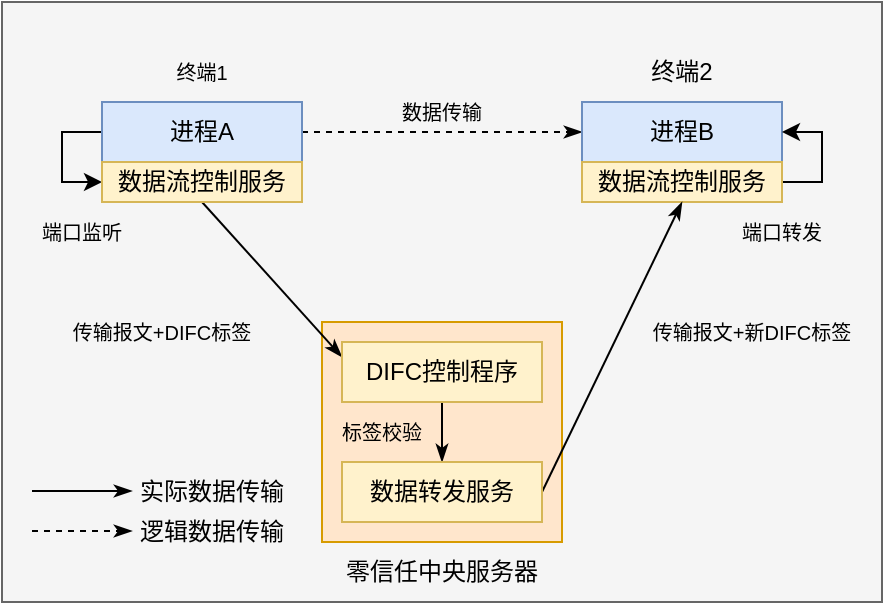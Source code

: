 <mxfile version="21.2.3" type="github">
  <diagram name="第 1 页" id="_AdC3UXNNpfVLF5-FPWQ">
    <mxGraphModel dx="1195" dy="657" grid="1" gridSize="10" guides="1" tooltips="1" connect="1" arrows="1" fold="1" page="1" pageScale="1" pageWidth="827" pageHeight="1169" math="0" shadow="0">
      <root>
        <mxCell id="0" />
        <mxCell id="1" parent="0" />
        <mxCell id="qwiT2n8gOrWuzKAztq28-1" value="" style="rounded=0;whiteSpace=wrap;html=1;fillColor=#f5f5f5;fontColor=#333333;strokeColor=#666666;" vertex="1" parent="1">
          <mxGeometry x="200" y="150" width="440" height="300" as="geometry" />
        </mxCell>
        <mxCell id="qwiT2n8gOrWuzKAztq28-14" value="" style="rounded=0;whiteSpace=wrap;html=1;fillColor=#ffe6cc;strokeColor=#d79b00;" vertex="1" parent="1">
          <mxGeometry x="360" y="310" width="120" height="110" as="geometry" />
        </mxCell>
        <mxCell id="qwiT2n8gOrWuzKAztq28-10" style="edgeStyle=orthogonalEdgeStyle;rounded=0;orthogonalLoop=1;jettySize=auto;html=1;exitX=1;exitY=0.5;exitDx=0;exitDy=0;entryX=0;entryY=0.5;entryDx=0;entryDy=0;dashed=1;endArrow=classicThin;endFill=1;" edge="1" parent="1" source="qwiT2n8gOrWuzKAztq28-2" target="qwiT2n8gOrWuzKAztq28-5">
          <mxGeometry relative="1" as="geometry" />
        </mxCell>
        <mxCell id="qwiT2n8gOrWuzKAztq28-31" style="edgeStyle=elbowEdgeStyle;rounded=0;orthogonalLoop=1;jettySize=auto;html=1;exitX=0;exitY=0.5;exitDx=0;exitDy=0;entryX=0;entryY=0.5;entryDx=0;entryDy=0;" edge="1" parent="1" source="qwiT2n8gOrWuzKAztq28-2" target="qwiT2n8gOrWuzKAztq28-4">
          <mxGeometry relative="1" as="geometry">
            <Array as="points">
              <mxPoint x="230" y="230" />
            </Array>
          </mxGeometry>
        </mxCell>
        <mxCell id="qwiT2n8gOrWuzKAztq28-2" value="进程A" style="rounded=0;whiteSpace=wrap;html=1;fillColor=#dae8fc;strokeColor=#6c8ebf;" vertex="1" parent="1">
          <mxGeometry x="250" y="200" width="100" height="30" as="geometry" />
        </mxCell>
        <mxCell id="qwiT2n8gOrWuzKAztq28-21" style="rounded=0;orthogonalLoop=1;jettySize=auto;html=1;exitX=0.5;exitY=1;exitDx=0;exitDy=0;entryX=0;entryY=0.25;entryDx=0;entryDy=0;endArrow=classicThin;endFill=1;" edge="1" parent="1" source="qwiT2n8gOrWuzKAztq28-4" target="qwiT2n8gOrWuzKAztq28-19">
          <mxGeometry relative="1" as="geometry" />
        </mxCell>
        <mxCell id="qwiT2n8gOrWuzKAztq28-4" value="数据流控制服务" style="rounded=0;whiteSpace=wrap;html=1;fillColor=#fff2cc;strokeColor=#d6b656;" vertex="1" parent="1">
          <mxGeometry x="250" y="230" width="100" height="20" as="geometry" />
        </mxCell>
        <mxCell id="qwiT2n8gOrWuzKAztq28-5" value="进程B" style="rounded=0;whiteSpace=wrap;html=1;fillColor=#dae8fc;strokeColor=#6c8ebf;" vertex="1" parent="1">
          <mxGeometry x="490" y="200" width="100" height="30" as="geometry" />
        </mxCell>
        <mxCell id="qwiT2n8gOrWuzKAztq28-32" style="edgeStyle=elbowEdgeStyle;rounded=0;orthogonalLoop=1;jettySize=auto;html=1;exitX=1;exitY=0.5;exitDx=0;exitDy=0;entryX=1;entryY=0.5;entryDx=0;entryDy=0;" edge="1" parent="1" source="qwiT2n8gOrWuzKAztq28-6" target="qwiT2n8gOrWuzKAztq28-5">
          <mxGeometry relative="1" as="geometry">
            <Array as="points">
              <mxPoint x="610" y="230" />
            </Array>
          </mxGeometry>
        </mxCell>
        <mxCell id="qwiT2n8gOrWuzKAztq28-6" value="数据流控制服务" style="rounded=0;whiteSpace=wrap;html=1;fillColor=#fff2cc;strokeColor=#d6b656;" vertex="1" parent="1">
          <mxGeometry x="490" y="230" width="100" height="20" as="geometry" />
        </mxCell>
        <mxCell id="qwiT2n8gOrWuzKAztq28-11" value="&lt;span style=&quot;font-size: 10px;&quot;&gt;传输报文+DIFC标签&lt;/span&gt;" style="text;html=1;strokeColor=none;fillColor=none;align=center;verticalAlign=middle;whiteSpace=wrap;rounded=0;" vertex="1" parent="1">
          <mxGeometry x="220" y="300" width="120" height="30" as="geometry" />
        </mxCell>
        <mxCell id="qwiT2n8gOrWuzKAztq28-12" value="&lt;span style=&quot;font-size: 10px;&quot;&gt;传输报文+新DIFC标签&lt;/span&gt;" style="text;html=1;strokeColor=none;fillColor=none;align=center;verticalAlign=middle;whiteSpace=wrap;rounded=0;" vertex="1" parent="1">
          <mxGeometry x="510" y="300" width="130" height="30" as="geometry" />
        </mxCell>
        <mxCell id="qwiT2n8gOrWuzKAztq28-13" value="&lt;font style=&quot;font-size: 10px;&quot;&gt;数据传输&lt;/font&gt;" style="text;html=1;strokeColor=none;fillColor=none;align=center;verticalAlign=middle;whiteSpace=wrap;rounded=0;" vertex="1" parent="1">
          <mxGeometry x="390" y="190" width="60" height="30" as="geometry" />
        </mxCell>
        <mxCell id="qwiT2n8gOrWuzKAztq28-16" value="&lt;font style=&quot;font-size: 10px;&quot;&gt;终端1&lt;/font&gt;" style="text;html=1;strokeColor=none;fillColor=none;align=center;verticalAlign=middle;whiteSpace=wrap;rounded=0;" vertex="1" parent="1">
          <mxGeometry x="270" y="170" width="60" height="30" as="geometry" />
        </mxCell>
        <mxCell id="qwiT2n8gOrWuzKAztq28-17" value="终端2" style="text;html=1;strokeColor=none;fillColor=none;align=center;verticalAlign=middle;whiteSpace=wrap;rounded=0;" vertex="1" parent="1">
          <mxGeometry x="510" y="170" width="60" height="30" as="geometry" />
        </mxCell>
        <mxCell id="qwiT2n8gOrWuzKAztq28-23" style="edgeStyle=orthogonalEdgeStyle;rounded=0;orthogonalLoop=1;jettySize=auto;html=1;exitX=0.5;exitY=1;exitDx=0;exitDy=0;entryX=0.5;entryY=0;entryDx=0;entryDy=0;endArrow=classicThin;endFill=1;" edge="1" parent="1" source="qwiT2n8gOrWuzKAztq28-19" target="qwiT2n8gOrWuzKAztq28-20">
          <mxGeometry relative="1" as="geometry" />
        </mxCell>
        <mxCell id="qwiT2n8gOrWuzKAztq28-19" value="DIFC控制程序" style="rounded=0;whiteSpace=wrap;html=1;fillColor=#fff2cc;strokeColor=#d6b656;" vertex="1" parent="1">
          <mxGeometry x="370" y="320" width="100" height="30" as="geometry" />
        </mxCell>
        <mxCell id="qwiT2n8gOrWuzKAztq28-22" style="rounded=0;orthogonalLoop=1;jettySize=auto;html=1;exitX=1;exitY=0.5;exitDx=0;exitDy=0;entryX=0.5;entryY=1;entryDx=0;entryDy=0;endArrow=classicThin;endFill=1;" edge="1" parent="1" source="qwiT2n8gOrWuzKAztq28-20" target="qwiT2n8gOrWuzKAztq28-6">
          <mxGeometry relative="1" as="geometry" />
        </mxCell>
        <mxCell id="qwiT2n8gOrWuzKAztq28-20" value="数据转发服务" style="rounded=0;whiteSpace=wrap;html=1;fillColor=#fff2cc;strokeColor=#d6b656;" vertex="1" parent="1">
          <mxGeometry x="370" y="380" width="100" height="30" as="geometry" />
        </mxCell>
        <mxCell id="qwiT2n8gOrWuzKAztq28-24" value="&lt;font style=&quot;font-size: 10px;&quot;&gt;标签校验&lt;/font&gt;" style="text;html=1;strokeColor=none;fillColor=none;align=center;verticalAlign=middle;whiteSpace=wrap;rounded=0;" vertex="1" parent="1">
          <mxGeometry x="360" y="350" width="60" height="30" as="geometry" />
        </mxCell>
        <mxCell id="qwiT2n8gOrWuzKAztq28-25" value="" style="endArrow=classicThin;html=1;rounded=0;endFill=1;" edge="1" parent="1">
          <mxGeometry width="50" height="50" relative="1" as="geometry">
            <mxPoint x="215" y="394.5" as="sourcePoint" />
            <mxPoint x="265" y="394.5" as="targetPoint" />
          </mxGeometry>
        </mxCell>
        <mxCell id="qwiT2n8gOrWuzKAztq28-26" value="实际数据传输" style="text;html=1;strokeColor=none;fillColor=none;align=center;verticalAlign=middle;whiteSpace=wrap;rounded=0;" vertex="1" parent="1">
          <mxGeometry x="240" y="380" width="130" height="30" as="geometry" />
        </mxCell>
        <mxCell id="qwiT2n8gOrWuzKAztq28-27" value="逻辑数据传输" style="text;html=1;strokeColor=none;fillColor=none;align=center;verticalAlign=middle;whiteSpace=wrap;rounded=0;" vertex="1" parent="1">
          <mxGeometry x="240" y="400" width="130" height="30" as="geometry" />
        </mxCell>
        <mxCell id="qwiT2n8gOrWuzKAztq28-28" value="" style="endArrow=classicThin;html=1;rounded=0;endFill=1;dashed=1;" edge="1" parent="1">
          <mxGeometry width="50" height="50" relative="1" as="geometry">
            <mxPoint x="215" y="414.5" as="sourcePoint" />
            <mxPoint x="265" y="414.5" as="targetPoint" />
          </mxGeometry>
        </mxCell>
        <mxCell id="qwiT2n8gOrWuzKAztq28-29" value="零信任中央服务器" style="text;html=1;strokeColor=none;fillColor=none;align=center;verticalAlign=middle;whiteSpace=wrap;rounded=0;" vertex="1" parent="1">
          <mxGeometry x="360" y="420" width="120" height="30" as="geometry" />
        </mxCell>
        <mxCell id="qwiT2n8gOrWuzKAztq28-34" value="&lt;font style=&quot;font-size: 10px;&quot;&gt;端口监听&lt;/font&gt;" style="text;html=1;strokeColor=none;fillColor=none;align=center;verticalAlign=middle;whiteSpace=wrap;rounded=0;" vertex="1" parent="1">
          <mxGeometry x="210" y="250" width="60" height="30" as="geometry" />
        </mxCell>
        <mxCell id="qwiT2n8gOrWuzKAztq28-36" value="&lt;span style=&quot;font-size: 10px;&quot;&gt;端口转发&lt;/span&gt;" style="text;html=1;strokeColor=none;fillColor=none;align=center;verticalAlign=middle;whiteSpace=wrap;rounded=0;" vertex="1" parent="1">
          <mxGeometry x="560" y="250" width="60" height="30" as="geometry" />
        </mxCell>
      </root>
    </mxGraphModel>
  </diagram>
</mxfile>
